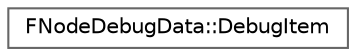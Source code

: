 digraph "Graphical Class Hierarchy"
{
 // INTERACTIVE_SVG=YES
 // LATEX_PDF_SIZE
  bgcolor="transparent";
  edge [fontname=Helvetica,fontsize=10,labelfontname=Helvetica,labelfontsize=10];
  node [fontname=Helvetica,fontsize=10,shape=box,height=0.2,width=0.4];
  rankdir="LR";
  Node0 [id="Node000000",label="FNodeDebugData::DebugItem",height=0.2,width=0.4,color="grey40", fillcolor="white", style="filled",URL="$da/d8e/structFNodeDebugData_1_1DebugItem.html",tooltip=" "];
}
